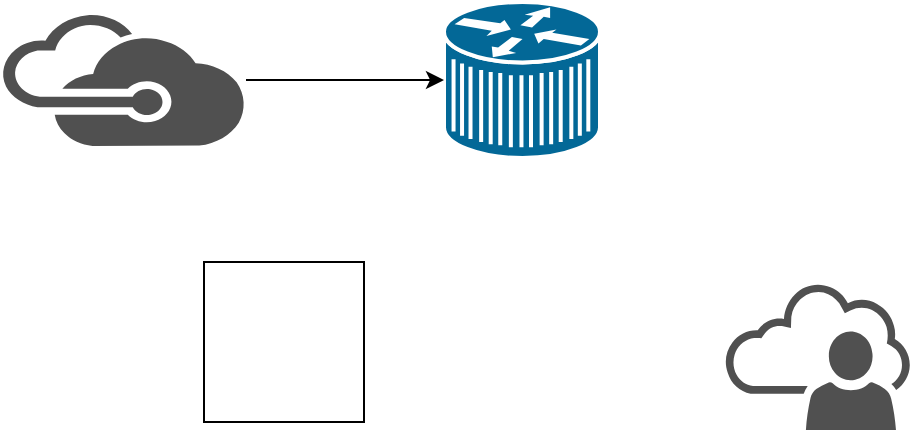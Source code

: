 <mxfile version="10.6.6" type="github"><diagram id="xqmSG17LoeJqyKQg4Kqr" name="Page-1"><mxGraphModel dx="1154" dy="686" grid="1" gridSize="10" guides="1" tooltips="1" connect="1" arrows="1" fold="1" page="1" pageScale="1" pageWidth="827" pageHeight="1169" math="0" shadow="0"><root><mxCell id="0"/><mxCell id="1" parent="0"/><mxCell id="W3bhJFtwg2n5z2Gx2Kpg-1" value="" style="whiteSpace=wrap;html=1;aspect=fixed;" parent="1" vertex="1"><mxGeometry x="250" y="290" width="80" height="80" as="geometry"/></mxCell><mxCell id="W3bhJFtwg2n5z2Gx2Kpg-2" value="" style="shape=mxgraph.cisco.misc.7500ars_(7513);html=1;pointerEvents=1;dashed=0;fillColor=#036897;strokeColor=#ffffff;strokeWidth=2;verticalLabelPosition=bottom;verticalAlign=top;align=center;outlineConnect=0;" parent="1" vertex="1"><mxGeometry x="370" y="160" width="78" height="78" as="geometry"/></mxCell><mxCell id="W3bhJFtwg2n5z2Gx2Kpg-4" style="edgeStyle=none;rounded=0;orthogonalLoop=1;jettySize=auto;html=1;" parent="1" source="W3bhJFtwg2n5z2Gx2Kpg-3" target="W3bhJFtwg2n5z2Gx2Kpg-2" edge="1"><mxGeometry relative="1" as="geometry"/></mxCell><mxCell id="W3bhJFtwg2n5z2Gx2Kpg-3" value="" style="pointerEvents=1;shadow=0;dashed=0;html=1;strokeColor=none;fillColor=#505050;labelPosition=center;verticalLabelPosition=bottom;outlineConnect=0;verticalAlign=top;align=center;shape=mxgraph.office.clouds.azure;" parent="1" vertex="1"><mxGeometry x="148" y="166" width="123" height="66" as="geometry"/></mxCell><mxCell id="em4UFdLMUNqXpphciFPX-1" value="" style="pointerEvents=1;shadow=0;dashed=0;html=1;strokeColor=none;fillColor=#505050;labelPosition=center;verticalLabelPosition=bottom;outlineConnect=0;verticalAlign=top;align=center;shape=mxgraph.office.clouds.online_user;" vertex="1" parent="1"><mxGeometry x="510" y="300" width="93" height="74" as="geometry"/></mxCell></root></mxGraphModel></diagram></mxfile>